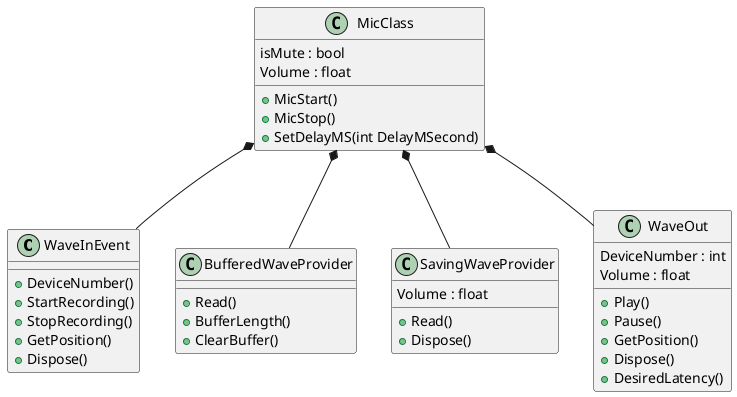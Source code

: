 @startuml

class WaveInEvent {
    ' buffers
    +DeviceNumber()
    +StartRecording()
    +StopRecording()
    +GetPosition()
    ' return Position in byte
    +Dispose()
}

class BufferedWaveProvider 
{
    ' Will always return count bytes, since we will 
    ' zero-fill the buffer if not enough available
    +Read()
    +BufferLength()
    +ClearBuffer()
}

class SavingWaveProvider
{
    Volume : float
    +Read()
    +Dispose()
}

class WaveOut
{
    DeviceNumber : int
    Volume : float
    +Play()
    +Pause()
    +GetPosition()
    +Dispose()
    +DesiredLatency()
}

class MicClass
{
    isMute : bool
    Volume : float
    +MicStart()
    +MicStop()
    +SetDelayMS(int DelayMSecond)
}

MicClass *-- WaveInEvent
MicClass *-- BufferedWaveProvider
MicClass *-- SavingWaveProvider
MicClass *-- WaveOut

/'
interface IWaveProvider
{
    {abstract} WaveFormat : WaveFormat 
    {abstract} int Read(byte[] buffer, int offset, int count)
}

interface IWaveIn
{
    {abstract} WaveFormat : WaveFormat
    {abstract} void StartRecording()
    {abstract} void StopRecording()
}

interface IDisposable
{
    {abstract} void Dispose()
}

IDisposable <|.. IWaveIn
IWaveIn <|.. WaveInEvent
IDisposable <|.. WaveInEvent
IWaveProvider <|.. BufferedWaveProvider  
'/

'BufferedWaveProvider-LoopStream :asd
'BufferedWaveProvider "3" - "4" WaveInEvent : kannrenndo

@enduml